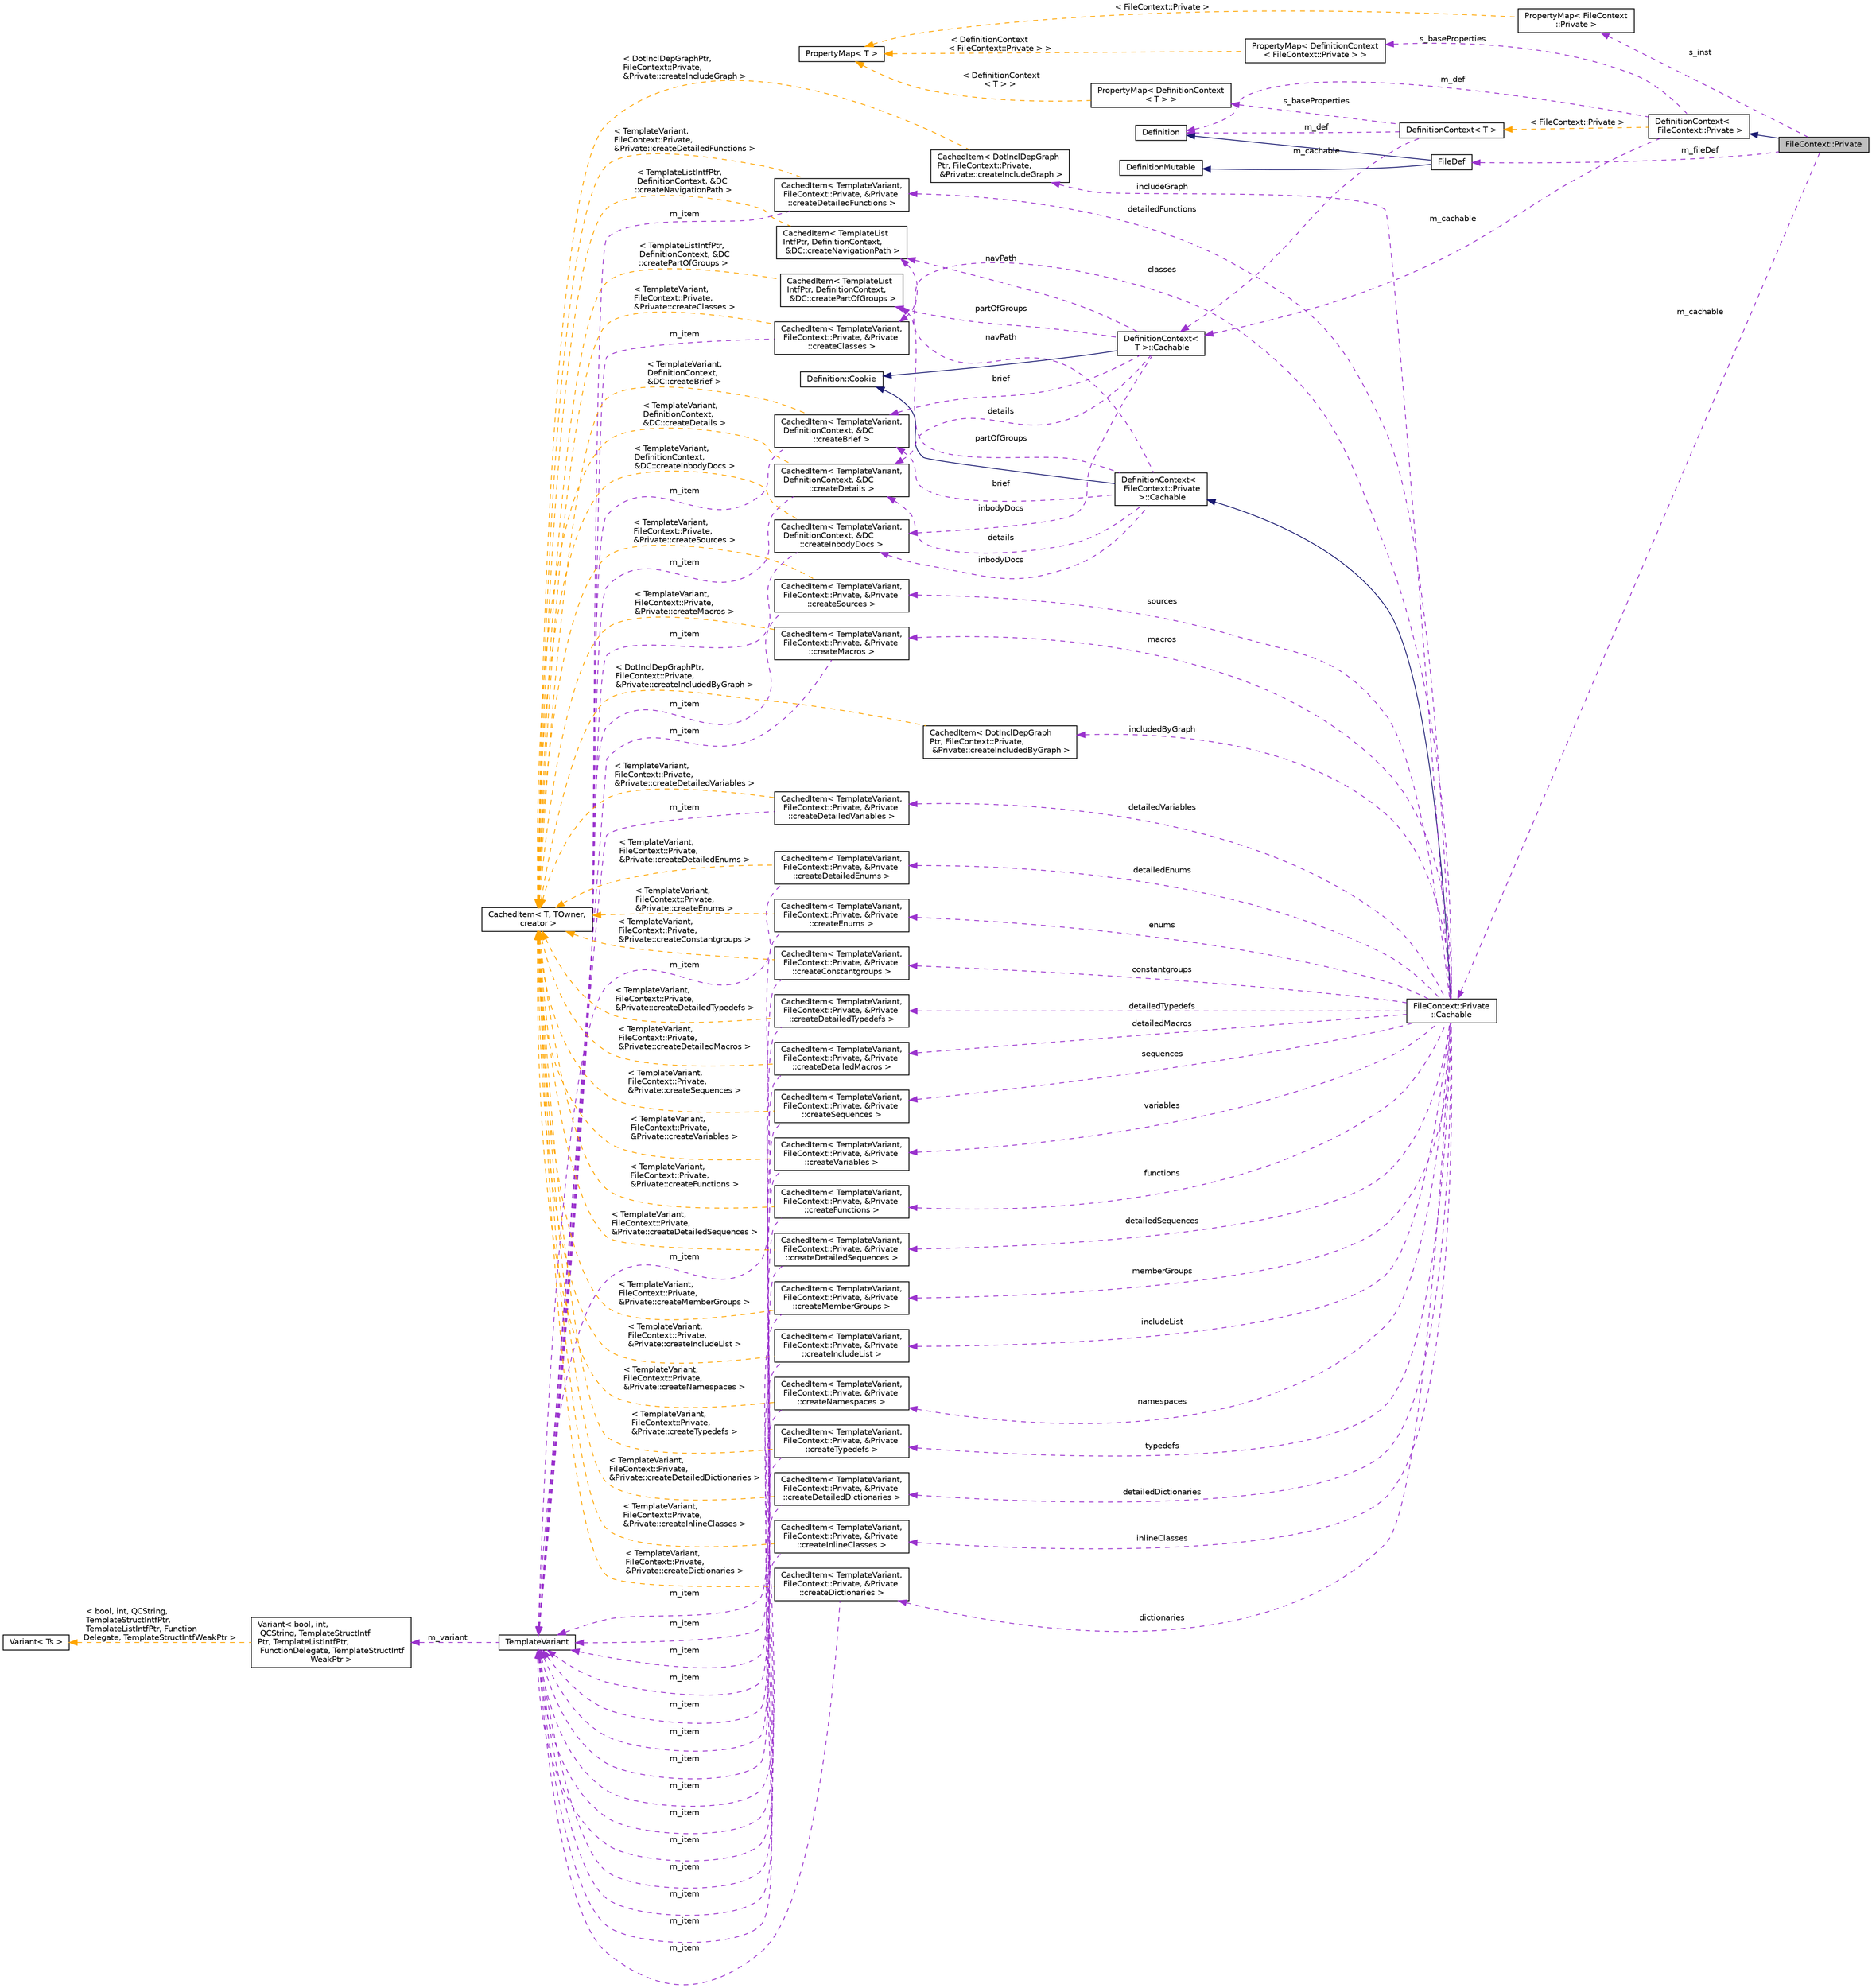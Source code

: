 digraph "FileContext::Private"
{
 // INTERACTIVE_SVG=YES
 // LATEX_PDF_SIZE
  edge [fontname="Helvetica",fontsize="10",labelfontname="Helvetica",labelfontsize="10"];
  node [fontname="Helvetica",fontsize="10",shape=record];
  rankdir="LR";
  Node1 [label="FileContext::Private",height=0.2,width=0.4,color="black", fillcolor="grey75", style="filled", fontcolor="black",tooltip=" "];
  Node2 -> Node1 [dir="back",color="midnightblue",fontsize="10",style="solid",fontname="Helvetica"];
  Node2 [label="DefinitionContext\<\l FileContext::Private \>",height=0.2,width=0.4,color="black", fillcolor="white", style="filled",URL="$d6/d49/class_definition_context.html",tooltip=" "];
  Node3 -> Node2 [dir="back",color="darkorchid3",fontsize="10",style="dashed",label=" s_baseProperties" ,fontname="Helvetica"];
  Node3 [label="PropertyMap\< DefinitionContext\l\< FileContext::Private \> \>",height=0.2,width=0.4,color="black", fillcolor="white", style="filled",URL="$d5/dbf/class_property_map.html",tooltip=" "];
  Node4 -> Node3 [dir="back",color="orange",fontsize="10",style="dashed",label=" \< DefinitionContext\l\< FileContext::Private \> \>" ,fontname="Helvetica"];
  Node4 [label="PropertyMap\< T \>",height=0.2,width=0.4,color="black", fillcolor="white", style="filled",URL="$d5/dbf/class_property_map.html",tooltip="Class representing a mapping of properties and the corresponding getter function."];
  Node5 -> Node2 [dir="back",color="darkorchid3",fontsize="10",style="dashed",label=" m_def" ,fontname="Helvetica"];
  Node5 [label="Definition",height=0.2,width=0.4,color="black", fillcolor="white", style="filled",URL="$d5/dcc/class_definition.html",tooltip="The common base class of all entity definitions found in the sources."];
  Node6 -> Node2 [dir="back",color="darkorchid3",fontsize="10",style="dashed",label=" m_cachable" ,fontname="Helvetica"];
  Node6 [label="DefinitionContext\<\l T \>::Cachable",height=0.2,width=0.4,color="black", fillcolor="white", style="filled",URL="$d9/d7b/struct_definition_context_1_1_cachable.html",tooltip=" "];
  Node7 -> Node6 [dir="back",color="midnightblue",fontsize="10",style="solid",fontname="Helvetica"];
  Node7 [label="Definition::Cookie",height=0.2,width=0.4,color="black", fillcolor="white", style="filled",URL="$d1/d2f/struct_definition_1_1_cookie.html",tooltip=" "];
  Node8 -> Node6 [dir="back",color="darkorchid3",fontsize="10",style="dashed",label=" details" ,fontname="Helvetica"];
  Node8 [label="CachedItem\< TemplateVariant,\l DefinitionContext, &DC\l::createDetails \>",height=0.2,width=0.4,color="black", fillcolor="white", style="filled",URL="$d7/dc1/class_cached_item.html",tooltip=" "];
  Node9 -> Node8 [dir="back",color="darkorchid3",fontsize="10",style="dashed",label=" m_item" ,fontname="Helvetica"];
  Node9 [label="TemplateVariant",height=0.2,width=0.4,color="black", fillcolor="white", style="filled",URL="$d1/dba/class_template_variant.html",tooltip="Variant type which can hold one value of a fixed set of types."];
  Node10 -> Node9 [dir="back",color="darkorchid3",fontsize="10",style="dashed",label=" m_variant" ,fontname="Helvetica"];
  Node10 [label="Variant\< bool, int,\l QCString, TemplateStructIntf\lPtr, TemplateListIntfPtr,\l FunctionDelegate, TemplateStructIntf\lWeakPtr \>",height=0.2,width=0.4,color="black", fillcolor="white", style="filled",URL="$de/d1e/struct_variant.html",tooltip=" "];
  Node11 -> Node10 [dir="back",color="orange",fontsize="10",style="dashed",label=" \< bool, int, QCString,\l TemplateStructIntfPtr,\l TemplateListIntfPtr, Function\lDelegate, TemplateStructIntfWeakPtr \>" ,fontname="Helvetica"];
  Node11 [label="Variant\< Ts \>",height=0.2,width=0.4,color="black", fillcolor="white", style="filled",URL="$de/d1e/struct_variant.html",tooltip="Implementation of a variant container (similar to C++17's std::variant)."];
  Node12 -> Node8 [dir="back",color="orange",fontsize="10",style="dashed",label=" \< TemplateVariant,\l DefinitionContext,\l &DC::createDetails \>" ,fontname="Helvetica"];
  Node12 [label="CachedItem\< T, TOwner,\l creator \>",height=0.2,width=0.4,color="black", fillcolor="white", style="filled",URL="$d7/dc1/class_cached_item.html",tooltip="Wrapper for data that needs to be cached."];
  Node13 -> Node6 [dir="back",color="darkorchid3",fontsize="10",style="dashed",label=" brief" ,fontname="Helvetica"];
  Node13 [label="CachedItem\< TemplateVariant,\l DefinitionContext, &DC\l::createBrief \>",height=0.2,width=0.4,color="black", fillcolor="white", style="filled",URL="$d7/dc1/class_cached_item.html",tooltip=" "];
  Node9 -> Node13 [dir="back",color="darkorchid3",fontsize="10",style="dashed",label=" m_item" ,fontname="Helvetica"];
  Node12 -> Node13 [dir="back",color="orange",fontsize="10",style="dashed",label=" \< TemplateVariant,\l DefinitionContext,\l &DC::createBrief \>" ,fontname="Helvetica"];
  Node14 -> Node6 [dir="back",color="darkorchid3",fontsize="10",style="dashed",label=" navPath" ,fontname="Helvetica"];
  Node14 [label="CachedItem\< TemplateList\lIntfPtr, DefinitionContext,\l &DC::createNavigationPath \>",height=0.2,width=0.4,color="black", fillcolor="white", style="filled",URL="$d7/dc1/class_cached_item.html",tooltip=" "];
  Node12 -> Node14 [dir="back",color="orange",fontsize="10",style="dashed",label=" \< TemplateListIntfPtr,\l DefinitionContext, &DC\l::createNavigationPath \>" ,fontname="Helvetica"];
  Node15 -> Node6 [dir="back",color="darkorchid3",fontsize="10",style="dashed",label=" partOfGroups" ,fontname="Helvetica"];
  Node15 [label="CachedItem\< TemplateList\lIntfPtr, DefinitionContext,\l &DC::createPartOfGroups \>",height=0.2,width=0.4,color="black", fillcolor="white", style="filled",URL="$d7/dc1/class_cached_item.html",tooltip=" "];
  Node12 -> Node15 [dir="back",color="orange",fontsize="10",style="dashed",label=" \< TemplateListIntfPtr,\l DefinitionContext, &DC\l::createPartOfGroups \>" ,fontname="Helvetica"];
  Node16 -> Node6 [dir="back",color="darkorchid3",fontsize="10",style="dashed",label=" inbodyDocs" ,fontname="Helvetica"];
  Node16 [label="CachedItem\< TemplateVariant,\l DefinitionContext, &DC\l::createInbodyDocs \>",height=0.2,width=0.4,color="black", fillcolor="white", style="filled",URL="$d7/dc1/class_cached_item.html",tooltip=" "];
  Node9 -> Node16 [dir="back",color="darkorchid3",fontsize="10",style="dashed",label=" m_item" ,fontname="Helvetica"];
  Node12 -> Node16 [dir="back",color="orange",fontsize="10",style="dashed",label=" \< TemplateVariant,\l DefinitionContext,\l &DC::createInbodyDocs \>" ,fontname="Helvetica"];
  Node17 -> Node2 [dir="back",color="orange",fontsize="10",style="dashed",label=" \< FileContext::Private \>" ,fontname="Helvetica"];
  Node17 [label="DefinitionContext\< T \>",height=0.2,width=0.4,color="black", fillcolor="white", style="filled",URL="$d6/d49/class_definition_context.html",tooltip=" "];
  Node5 -> Node17 [dir="back",color="darkorchid3",fontsize="10",style="dashed",label=" m_def" ,fontname="Helvetica"];
  Node18 -> Node17 [dir="back",color="darkorchid3",fontsize="10",style="dashed",label=" s_baseProperties" ,fontname="Helvetica"];
  Node18 [label="PropertyMap\< DefinitionContext\l\< T \> \>",height=0.2,width=0.4,color="black", fillcolor="white", style="filled",URL="$d5/dbf/class_property_map.html",tooltip=" "];
  Node4 -> Node18 [dir="back",color="orange",fontsize="10",style="dashed",label=" \< DefinitionContext\l\< T \> \>" ,fontname="Helvetica"];
  Node6 -> Node17 [dir="back",color="darkorchid3",fontsize="10",style="dashed",label=" m_cachable" ,fontname="Helvetica"];
  Node19 -> Node1 [dir="back",color="darkorchid3",fontsize="10",style="dashed",label=" m_cachable" ,fontname="Helvetica"];
  Node19 [label="FileContext::Private\l::Cachable",height=0.2,width=0.4,color="black", fillcolor="white", style="filled",URL="$d1/d8e/struct_file_context_1_1_private_1_1_cachable.html",tooltip=" "];
  Node20 -> Node19 [dir="back",color="midnightblue",fontsize="10",style="solid",fontname="Helvetica"];
  Node20 [label="DefinitionContext\<\l FileContext::Private\l \>::Cachable",height=0.2,width=0.4,color="black", fillcolor="white", style="filled",URL="$d9/d7b/struct_definition_context_1_1_cachable.html",tooltip=" "];
  Node7 -> Node20 [dir="back",color="midnightblue",fontsize="10",style="solid",fontname="Helvetica"];
  Node8 -> Node20 [dir="back",color="darkorchid3",fontsize="10",style="dashed",label=" details" ,fontname="Helvetica"];
  Node13 -> Node20 [dir="back",color="darkorchid3",fontsize="10",style="dashed",label=" brief" ,fontname="Helvetica"];
  Node14 -> Node20 [dir="back",color="darkorchid3",fontsize="10",style="dashed",label=" navPath" ,fontname="Helvetica"];
  Node15 -> Node20 [dir="back",color="darkorchid3",fontsize="10",style="dashed",label=" partOfGroups" ,fontname="Helvetica"];
  Node16 -> Node20 [dir="back",color="darkorchid3",fontsize="10",style="dashed",label=" inbodyDocs" ,fontname="Helvetica"];
  Node21 -> Node19 [dir="back",color="darkorchid3",fontsize="10",style="dashed",label=" detailedTypedefs" ,fontname="Helvetica"];
  Node21 [label="CachedItem\< TemplateVariant,\l FileContext::Private, &Private\l::createDetailedTypedefs \>",height=0.2,width=0.4,color="black", fillcolor="white", style="filled",URL="$d7/dc1/class_cached_item.html",tooltip=" "];
  Node9 -> Node21 [dir="back",color="darkorchid3",fontsize="10",style="dashed",label=" m_item" ,fontname="Helvetica"];
  Node12 -> Node21 [dir="back",color="orange",fontsize="10",style="dashed",label=" \< TemplateVariant,\l FileContext::Private,\l &Private::createDetailedTypedefs \>" ,fontname="Helvetica"];
  Node22 -> Node19 [dir="back",color="darkorchid3",fontsize="10",style="dashed",label=" sequences" ,fontname="Helvetica"];
  Node22 [label="CachedItem\< TemplateVariant,\l FileContext::Private, &Private\l::createSequences \>",height=0.2,width=0.4,color="black", fillcolor="white", style="filled",URL="$d7/dc1/class_cached_item.html",tooltip=" "];
  Node9 -> Node22 [dir="back",color="darkorchid3",fontsize="10",style="dashed",label=" m_item" ,fontname="Helvetica"];
  Node12 -> Node22 [dir="back",color="orange",fontsize="10",style="dashed",label=" \< TemplateVariant,\l FileContext::Private,\l &Private::createSequences \>" ,fontname="Helvetica"];
  Node23 -> Node19 [dir="back",color="darkorchid3",fontsize="10",style="dashed",label=" detailedSequences" ,fontname="Helvetica"];
  Node23 [label="CachedItem\< TemplateVariant,\l FileContext::Private, &Private\l::createDetailedSequences \>",height=0.2,width=0.4,color="black", fillcolor="white", style="filled",URL="$d7/dc1/class_cached_item.html",tooltip=" "];
  Node9 -> Node23 [dir="back",color="darkorchid3",fontsize="10",style="dashed",label=" m_item" ,fontname="Helvetica"];
  Node12 -> Node23 [dir="back",color="orange",fontsize="10",style="dashed",label=" \< TemplateVariant,\l FileContext::Private,\l &Private::createDetailedSequences \>" ,fontname="Helvetica"];
  Node24 -> Node19 [dir="back",color="darkorchid3",fontsize="10",style="dashed",label=" memberGroups" ,fontname="Helvetica"];
  Node24 [label="CachedItem\< TemplateVariant,\l FileContext::Private, &Private\l::createMemberGroups \>",height=0.2,width=0.4,color="black", fillcolor="white", style="filled",URL="$d7/dc1/class_cached_item.html",tooltip=" "];
  Node9 -> Node24 [dir="back",color="darkorchid3",fontsize="10",style="dashed",label=" m_item" ,fontname="Helvetica"];
  Node12 -> Node24 [dir="back",color="orange",fontsize="10",style="dashed",label=" \< TemplateVariant,\l FileContext::Private,\l &Private::createMemberGroups \>" ,fontname="Helvetica"];
  Node25 -> Node19 [dir="back",color="darkorchid3",fontsize="10",style="dashed",label=" typedefs" ,fontname="Helvetica"];
  Node25 [label="CachedItem\< TemplateVariant,\l FileContext::Private, &Private\l::createTypedefs \>",height=0.2,width=0.4,color="black", fillcolor="white", style="filled",URL="$d7/dc1/class_cached_item.html",tooltip=" "];
  Node9 -> Node25 [dir="back",color="darkorchid3",fontsize="10",style="dashed",label=" m_item" ,fontname="Helvetica"];
  Node12 -> Node25 [dir="back",color="orange",fontsize="10",style="dashed",label=" \< TemplateVariant,\l FileContext::Private,\l &Private::createTypedefs \>" ,fontname="Helvetica"];
  Node26 -> Node19 [dir="back",color="darkorchid3",fontsize="10",style="dashed",label=" inlineClasses" ,fontname="Helvetica"];
  Node26 [label="CachedItem\< TemplateVariant,\l FileContext::Private, &Private\l::createInlineClasses \>",height=0.2,width=0.4,color="black", fillcolor="white", style="filled",URL="$d7/dc1/class_cached_item.html",tooltip=" "];
  Node9 -> Node26 [dir="back",color="darkorchid3",fontsize="10",style="dashed",label=" m_item" ,fontname="Helvetica"];
  Node12 -> Node26 [dir="back",color="orange",fontsize="10",style="dashed",label=" \< TemplateVariant,\l FileContext::Private,\l &Private::createInlineClasses \>" ,fontname="Helvetica"];
  Node27 -> Node19 [dir="back",color="darkorchid3",fontsize="10",style="dashed",label=" detailedFunctions" ,fontname="Helvetica"];
  Node27 [label="CachedItem\< TemplateVariant,\l FileContext::Private, &Private\l::createDetailedFunctions \>",height=0.2,width=0.4,color="black", fillcolor="white", style="filled",URL="$d7/dc1/class_cached_item.html",tooltip=" "];
  Node9 -> Node27 [dir="back",color="darkorchid3",fontsize="10",style="dashed",label=" m_item" ,fontname="Helvetica"];
  Node12 -> Node27 [dir="back",color="orange",fontsize="10",style="dashed",label=" \< TemplateVariant,\l FileContext::Private,\l &Private::createDetailedFunctions \>" ,fontname="Helvetica"];
  Node28 -> Node19 [dir="back",color="darkorchid3",fontsize="10",style="dashed",label=" sources" ,fontname="Helvetica"];
  Node28 [label="CachedItem\< TemplateVariant,\l FileContext::Private, &Private\l::createSources \>",height=0.2,width=0.4,color="black", fillcolor="white", style="filled",URL="$d7/dc1/class_cached_item.html",tooltip=" "];
  Node9 -> Node28 [dir="back",color="darkorchid3",fontsize="10",style="dashed",label=" m_item" ,fontname="Helvetica"];
  Node12 -> Node28 [dir="back",color="orange",fontsize="10",style="dashed",label=" \< TemplateVariant,\l FileContext::Private,\l &Private::createSources \>" ,fontname="Helvetica"];
  Node29 -> Node19 [dir="back",color="darkorchid3",fontsize="10",style="dashed",label=" macros" ,fontname="Helvetica"];
  Node29 [label="CachedItem\< TemplateVariant,\l FileContext::Private, &Private\l::createMacros \>",height=0.2,width=0.4,color="black", fillcolor="white", style="filled",URL="$d7/dc1/class_cached_item.html",tooltip=" "];
  Node9 -> Node29 [dir="back",color="darkorchid3",fontsize="10",style="dashed",label=" m_item" ,fontname="Helvetica"];
  Node12 -> Node29 [dir="back",color="orange",fontsize="10",style="dashed",label=" \< TemplateVariant,\l FileContext::Private,\l &Private::createMacros \>" ,fontname="Helvetica"];
  Node30 -> Node19 [dir="back",color="darkorchid3",fontsize="10",style="dashed",label=" detailedVariables" ,fontname="Helvetica"];
  Node30 [label="CachedItem\< TemplateVariant,\l FileContext::Private, &Private\l::createDetailedVariables \>",height=0.2,width=0.4,color="black", fillcolor="white", style="filled",URL="$d7/dc1/class_cached_item.html",tooltip=" "];
  Node9 -> Node30 [dir="back",color="darkorchid3",fontsize="10",style="dashed",label=" m_item" ,fontname="Helvetica"];
  Node12 -> Node30 [dir="back",color="orange",fontsize="10",style="dashed",label=" \< TemplateVariant,\l FileContext::Private,\l &Private::createDetailedVariables \>" ,fontname="Helvetica"];
  Node31 -> Node19 [dir="back",color="darkorchid3",fontsize="10",style="dashed",label=" variables" ,fontname="Helvetica"];
  Node31 [label="CachedItem\< TemplateVariant,\l FileContext::Private, &Private\l::createVariables \>",height=0.2,width=0.4,color="black", fillcolor="white", style="filled",URL="$d7/dc1/class_cached_item.html",tooltip=" "];
  Node9 -> Node31 [dir="back",color="darkorchid3",fontsize="10",style="dashed",label=" m_item" ,fontname="Helvetica"];
  Node12 -> Node31 [dir="back",color="orange",fontsize="10",style="dashed",label=" \< TemplateVariant,\l FileContext::Private,\l &Private::createVariables \>" ,fontname="Helvetica"];
  Node32 -> Node19 [dir="back",color="darkorchid3",fontsize="10",style="dashed",label=" includeList" ,fontname="Helvetica"];
  Node32 [label="CachedItem\< TemplateVariant,\l FileContext::Private, &Private\l::createIncludeList \>",height=0.2,width=0.4,color="black", fillcolor="white", style="filled",URL="$d7/dc1/class_cached_item.html",tooltip=" "];
  Node9 -> Node32 [dir="back",color="darkorchid3",fontsize="10",style="dashed",label=" m_item" ,fontname="Helvetica"];
  Node12 -> Node32 [dir="back",color="orange",fontsize="10",style="dashed",label=" \< TemplateVariant,\l FileContext::Private,\l &Private::createIncludeList \>" ,fontname="Helvetica"];
  Node33 -> Node19 [dir="back",color="darkorchid3",fontsize="10",style="dashed",label=" detailedDictionaries" ,fontname="Helvetica"];
  Node33 [label="CachedItem\< TemplateVariant,\l FileContext::Private, &Private\l::createDetailedDictionaries \>",height=0.2,width=0.4,color="black", fillcolor="white", style="filled",URL="$d7/dc1/class_cached_item.html",tooltip=" "];
  Node9 -> Node33 [dir="back",color="darkorchid3",fontsize="10",style="dashed",label=" m_item" ,fontname="Helvetica"];
  Node12 -> Node33 [dir="back",color="orange",fontsize="10",style="dashed",label=" \< TemplateVariant,\l FileContext::Private,\l &Private::createDetailedDictionaries \>" ,fontname="Helvetica"];
  Node34 -> Node19 [dir="back",color="darkorchid3",fontsize="10",style="dashed",label=" classes" ,fontname="Helvetica"];
  Node34 [label="CachedItem\< TemplateVariant,\l FileContext::Private, &Private\l::createClasses \>",height=0.2,width=0.4,color="black", fillcolor="white", style="filled",URL="$d7/dc1/class_cached_item.html",tooltip=" "];
  Node9 -> Node34 [dir="back",color="darkorchid3",fontsize="10",style="dashed",label=" m_item" ,fontname="Helvetica"];
  Node12 -> Node34 [dir="back",color="orange",fontsize="10",style="dashed",label=" \< TemplateVariant,\l FileContext::Private,\l &Private::createClasses \>" ,fontname="Helvetica"];
  Node35 -> Node19 [dir="back",color="darkorchid3",fontsize="10",style="dashed",label=" includeGraph" ,fontname="Helvetica"];
  Node35 [label="CachedItem\< DotInclDepGraph\lPtr, FileContext::Private,\l &Private::createIncludeGraph \>",height=0.2,width=0.4,color="black", fillcolor="white", style="filled",URL="$d7/dc1/class_cached_item.html",tooltip=" "];
  Node12 -> Node35 [dir="back",color="orange",fontsize="10",style="dashed",label=" \< DotInclDepGraphPtr,\l FileContext::Private,\l &Private::createIncludeGraph \>" ,fontname="Helvetica"];
  Node36 -> Node19 [dir="back",color="darkorchid3",fontsize="10",style="dashed",label=" detailedEnums" ,fontname="Helvetica"];
  Node36 [label="CachedItem\< TemplateVariant,\l FileContext::Private, &Private\l::createDetailedEnums \>",height=0.2,width=0.4,color="black", fillcolor="white", style="filled",URL="$d7/dc1/class_cached_item.html",tooltip=" "];
  Node9 -> Node36 [dir="back",color="darkorchid3",fontsize="10",style="dashed",label=" m_item" ,fontname="Helvetica"];
  Node12 -> Node36 [dir="back",color="orange",fontsize="10",style="dashed",label=" \< TemplateVariant,\l FileContext::Private,\l &Private::createDetailedEnums \>" ,fontname="Helvetica"];
  Node37 -> Node19 [dir="back",color="darkorchid3",fontsize="10",style="dashed",label=" constantgroups" ,fontname="Helvetica"];
  Node37 [label="CachedItem\< TemplateVariant,\l FileContext::Private, &Private\l::createConstantgroups \>",height=0.2,width=0.4,color="black", fillcolor="white", style="filled",URL="$d7/dc1/class_cached_item.html",tooltip=" "];
  Node9 -> Node37 [dir="back",color="darkorchid3",fontsize="10",style="dashed",label=" m_item" ,fontname="Helvetica"];
  Node12 -> Node37 [dir="back",color="orange",fontsize="10",style="dashed",label=" \< TemplateVariant,\l FileContext::Private,\l &Private::createConstantgroups \>" ,fontname="Helvetica"];
  Node38 -> Node19 [dir="back",color="darkorchid3",fontsize="10",style="dashed",label=" includedByGraph" ,fontname="Helvetica"];
  Node38 [label="CachedItem\< DotInclDepGraph\lPtr, FileContext::Private,\l &Private::createIncludedByGraph \>",height=0.2,width=0.4,color="black", fillcolor="white", style="filled",URL="$d7/dc1/class_cached_item.html",tooltip=" "];
  Node12 -> Node38 [dir="back",color="orange",fontsize="10",style="dashed",label=" \< DotInclDepGraphPtr,\l FileContext::Private,\l &Private::createIncludedByGraph \>" ,fontname="Helvetica"];
  Node39 -> Node19 [dir="back",color="darkorchid3",fontsize="10",style="dashed",label=" dictionaries" ,fontname="Helvetica"];
  Node39 [label="CachedItem\< TemplateVariant,\l FileContext::Private, &Private\l::createDictionaries \>",height=0.2,width=0.4,color="black", fillcolor="white", style="filled",URL="$d7/dc1/class_cached_item.html",tooltip=" "];
  Node9 -> Node39 [dir="back",color="darkorchid3",fontsize="10",style="dashed",label=" m_item" ,fontname="Helvetica"];
  Node12 -> Node39 [dir="back",color="orange",fontsize="10",style="dashed",label=" \< TemplateVariant,\l FileContext::Private,\l &Private::createDictionaries \>" ,fontname="Helvetica"];
  Node40 -> Node19 [dir="back",color="darkorchid3",fontsize="10",style="dashed",label=" functions" ,fontname="Helvetica"];
  Node40 [label="CachedItem\< TemplateVariant,\l FileContext::Private, &Private\l::createFunctions \>",height=0.2,width=0.4,color="black", fillcolor="white", style="filled",URL="$d7/dc1/class_cached_item.html",tooltip=" "];
  Node9 -> Node40 [dir="back",color="darkorchid3",fontsize="10",style="dashed",label=" m_item" ,fontname="Helvetica"];
  Node12 -> Node40 [dir="back",color="orange",fontsize="10",style="dashed",label=" \< TemplateVariant,\l FileContext::Private,\l &Private::createFunctions \>" ,fontname="Helvetica"];
  Node41 -> Node19 [dir="back",color="darkorchid3",fontsize="10",style="dashed",label=" enums" ,fontname="Helvetica"];
  Node41 [label="CachedItem\< TemplateVariant,\l FileContext::Private, &Private\l::createEnums \>",height=0.2,width=0.4,color="black", fillcolor="white", style="filled",URL="$d7/dc1/class_cached_item.html",tooltip=" "];
  Node9 -> Node41 [dir="back",color="darkorchid3",fontsize="10",style="dashed",label=" m_item" ,fontname="Helvetica"];
  Node12 -> Node41 [dir="back",color="orange",fontsize="10",style="dashed",label=" \< TemplateVariant,\l FileContext::Private,\l &Private::createEnums \>" ,fontname="Helvetica"];
  Node42 -> Node19 [dir="back",color="darkorchid3",fontsize="10",style="dashed",label=" namespaces" ,fontname="Helvetica"];
  Node42 [label="CachedItem\< TemplateVariant,\l FileContext::Private, &Private\l::createNamespaces \>",height=0.2,width=0.4,color="black", fillcolor="white", style="filled",URL="$d7/dc1/class_cached_item.html",tooltip=" "];
  Node9 -> Node42 [dir="back",color="darkorchid3",fontsize="10",style="dashed",label=" m_item" ,fontname="Helvetica"];
  Node12 -> Node42 [dir="back",color="orange",fontsize="10",style="dashed",label=" \< TemplateVariant,\l FileContext::Private,\l &Private::createNamespaces \>" ,fontname="Helvetica"];
  Node43 -> Node19 [dir="back",color="darkorchid3",fontsize="10",style="dashed",label=" detailedMacros" ,fontname="Helvetica"];
  Node43 [label="CachedItem\< TemplateVariant,\l FileContext::Private, &Private\l::createDetailedMacros \>",height=0.2,width=0.4,color="black", fillcolor="white", style="filled",URL="$d7/dc1/class_cached_item.html",tooltip=" "];
  Node9 -> Node43 [dir="back",color="darkorchid3",fontsize="10",style="dashed",label=" m_item" ,fontname="Helvetica"];
  Node12 -> Node43 [dir="back",color="orange",fontsize="10",style="dashed",label=" \< TemplateVariant,\l FileContext::Private,\l &Private::createDetailedMacros \>" ,fontname="Helvetica"];
  Node44 -> Node1 [dir="back",color="darkorchid3",fontsize="10",style="dashed",label=" m_fileDef" ,fontname="Helvetica"];
  Node44 [label="FileDef",height=0.2,width=0.4,color="black", fillcolor="white", style="filled",URL="$de/db0/class_file_def.html",tooltip="A model of a file symbol."];
  Node45 -> Node44 [dir="back",color="midnightblue",fontsize="10",style="solid",fontname="Helvetica"];
  Node45 [label="DefinitionMutable",height=0.2,width=0.4,color="black", fillcolor="white", style="filled",URL="$d0/d46/class_definition_mutable.html",tooltip=" "];
  Node5 -> Node44 [dir="back",color="midnightblue",fontsize="10",style="solid",fontname="Helvetica"];
  Node46 -> Node1 [dir="back",color="darkorchid3",fontsize="10",style="dashed",label=" s_inst" ,fontname="Helvetica"];
  Node46 [label="PropertyMap\< FileContext\l::Private \>",height=0.2,width=0.4,color="black", fillcolor="white", style="filled",URL="$d5/dbf/class_property_map.html",tooltip=" "];
  Node4 -> Node46 [dir="back",color="orange",fontsize="10",style="dashed",label=" \< FileContext::Private \>" ,fontname="Helvetica"];
}
